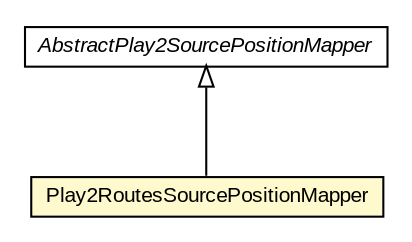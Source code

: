 #!/usr/local/bin/dot
#
# Class diagram 
# Generated by UMLGraph version R5_6-24-gf6e263 (http://www.umlgraph.org/)
#

digraph G {
	edge [fontname="arial",fontsize=10,labelfontname="arial",labelfontsize=10];
	node [fontname="arial",fontsize=10,shape=plaintext];
	nodesep=0.25;
	ranksep=0.5;
	// com.google.code.play2.spm.AbstractPlay2SourcePositionMapper
	c40 [label=<<table title="com.google.code.play2.spm.AbstractPlay2SourcePositionMapper" border="0" cellborder="1" cellspacing="0" cellpadding="2" port="p" href="../AbstractPlay2SourcePositionMapper.html">
		<tr><td><table border="0" cellspacing="0" cellpadding="1">
<tr><td align="center" balign="center"><font face="arial italic"> AbstractPlay2SourcePositionMapper </font></td></tr>
		</table></td></tr>
		</table>>, URL="../AbstractPlay2SourcePositionMapper.html", fontname="arial", fontcolor="black", fontsize=10.0];
	// com.google.code.play2.spm.routes.Play2RoutesSourcePositionMapper
	c41 [label=<<table title="com.google.code.play2.spm.routes.Play2RoutesSourcePositionMapper" border="0" cellborder="1" cellspacing="0" cellpadding="2" port="p" bgcolor="lemonChiffon" href="./Play2RoutesSourcePositionMapper.html">
		<tr><td><table border="0" cellspacing="0" cellpadding="1">
<tr><td align="center" balign="center"> Play2RoutesSourcePositionMapper </td></tr>
		</table></td></tr>
		</table>>, URL="./Play2RoutesSourcePositionMapper.html", fontname="arial", fontcolor="black", fontsize=10.0];
	//com.google.code.play2.spm.routes.Play2RoutesSourcePositionMapper extends com.google.code.play2.spm.AbstractPlay2SourcePositionMapper
	c40:p -> c41:p [dir=back,arrowtail=empty];
}

